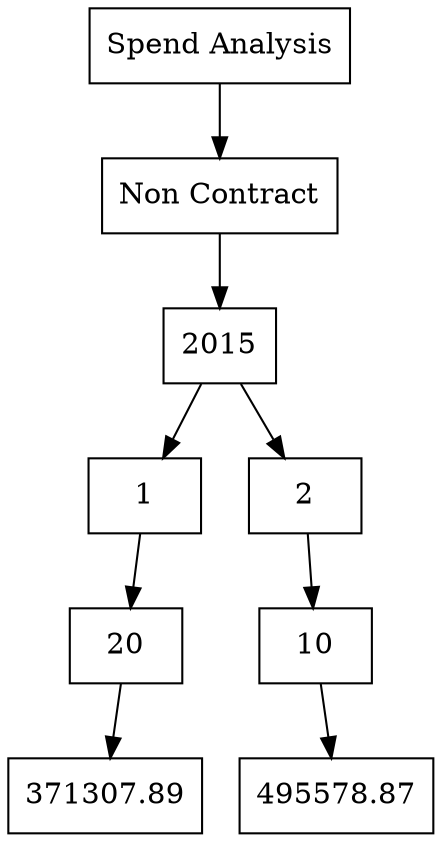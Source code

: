 // The Round Table
digraph SpendAnalysis {
	node [shape=box]
	Y [label="Spend Analysis" fillcolor=yellow]
	a [label="Non Contract"]
	b [label=2015]
	A [label=1]
	C [label=2]
	A -> 20
	C -> 10
	20 -> 371307.89
	10 -> 495578.87
	Y -> a
	a -> b
	b -> A
	b -> C
}

